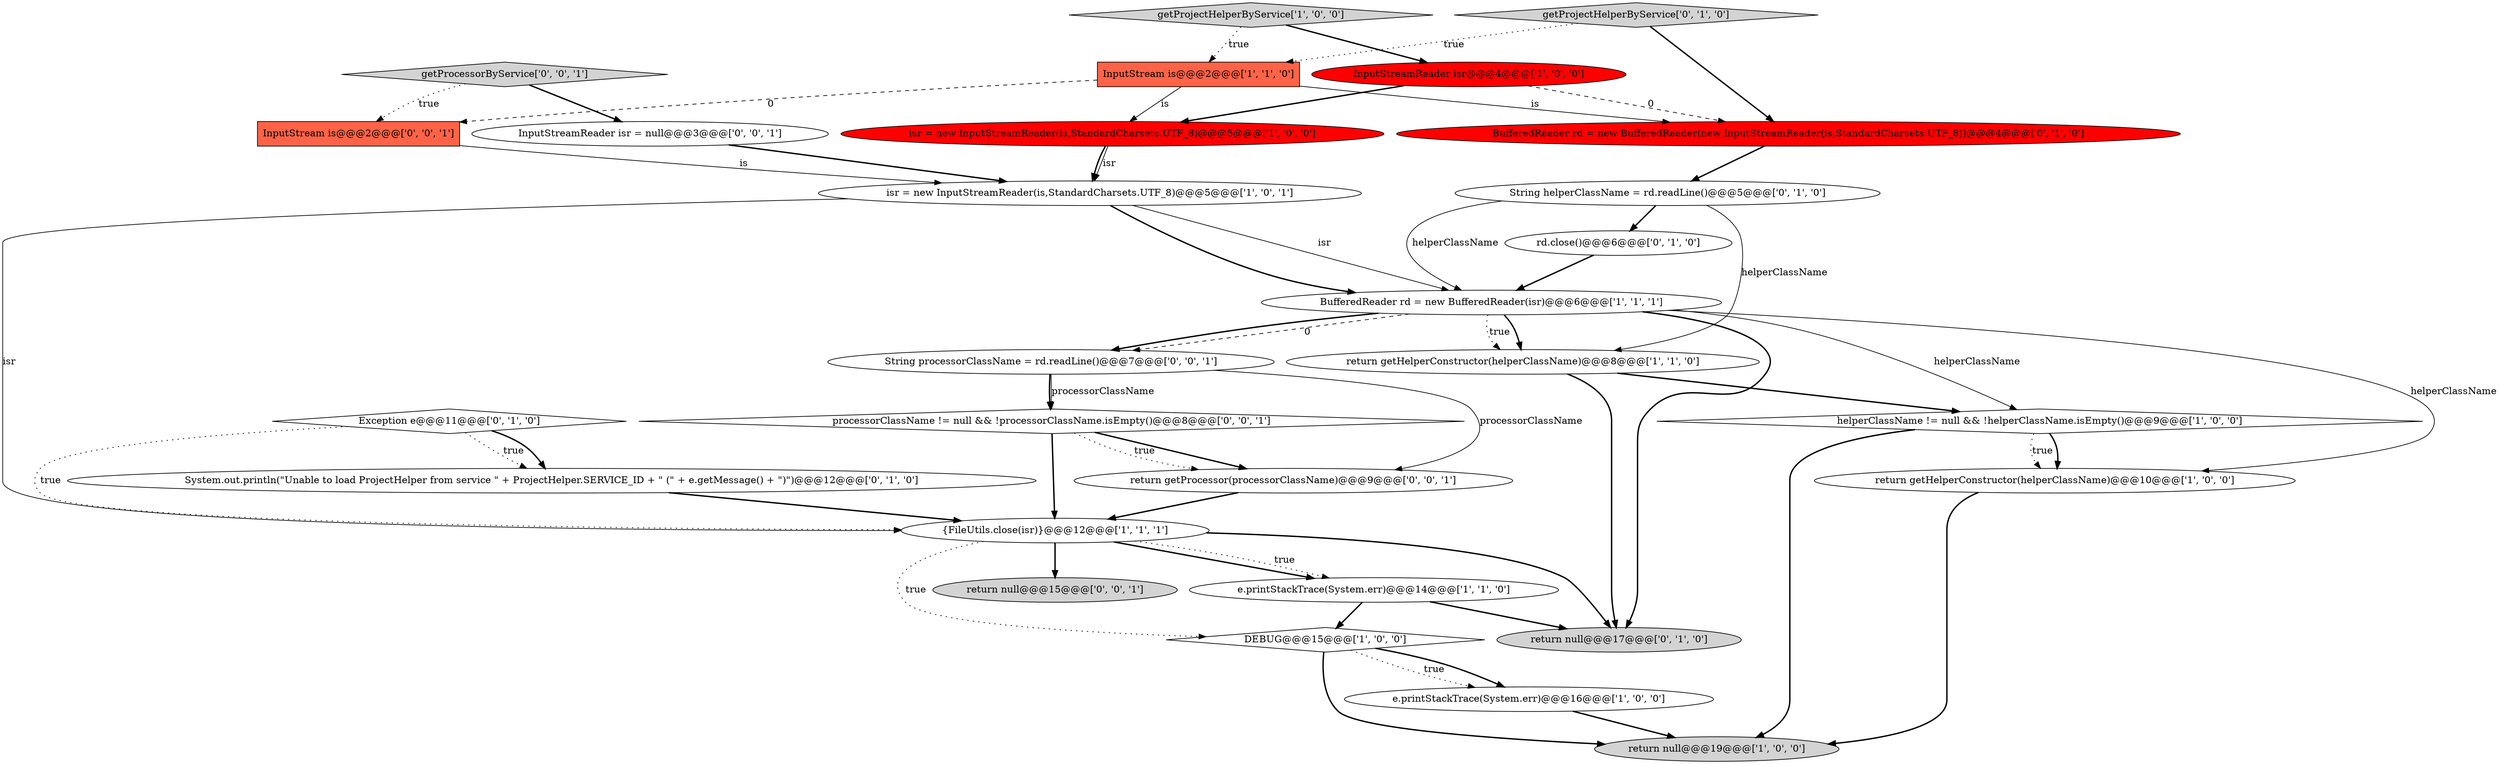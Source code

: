 digraph {
20 [style = filled, label = "BufferedReader rd = new BufferedReader(new InputStreamReader(is,StandardCharsets.UTF_8))@@@4@@@['0', '1', '0']", fillcolor = red, shape = ellipse image = "AAA1AAABBB2BBB"];
25 [style = filled, label = "processorClassName != null && !processorClassName.isEmpty()@@@8@@@['0', '0', '1']", fillcolor = white, shape = diamond image = "AAA0AAABBB3BBB"];
26 [style = filled, label = "return getProcessor(processorClassName)@@@9@@@['0', '0', '1']", fillcolor = white, shape = ellipse image = "AAA0AAABBB3BBB"];
10 [style = filled, label = "DEBUG@@@15@@@['1', '0', '0']", fillcolor = white, shape = diamond image = "AAA0AAABBB1BBB"];
17 [style = filled, label = "return null@@@17@@@['0', '1', '0']", fillcolor = lightgray, shape = ellipse image = "AAA0AAABBB2BBB"];
16 [style = filled, label = "System.out.println(\"Unable to load ProjectHelper from service \" + ProjectHelper.SERVICE_ID + \" (\" + e.getMessage() + \")\")@@@12@@@['0', '1', '0']", fillcolor = white, shape = ellipse image = "AAA0AAABBB2BBB"];
0 [style = filled, label = "InputStream is@@@2@@@['1', '1', '0']", fillcolor = tomato, shape = box image = "AAA0AAABBB1BBB"];
7 [style = filled, label = "{FileUtils.close(isr)}@@@12@@@['1', '1', '1']", fillcolor = white, shape = ellipse image = "AAA0AAABBB1BBB"];
12 [style = filled, label = "isr = new InputStreamReader(is,StandardCharsets.UTF_8)@@@5@@@['1', '0', '1']", fillcolor = white, shape = ellipse image = "AAA0AAABBB1BBB"];
1 [style = filled, label = "BufferedReader rd = new BufferedReader(isr)@@@6@@@['1', '1', '1']", fillcolor = white, shape = ellipse image = "AAA0AAABBB1BBB"];
27 [style = filled, label = "return null@@@15@@@['0', '0', '1']", fillcolor = lightgray, shape = ellipse image = "AAA0AAABBB3BBB"];
5 [style = filled, label = "isr = new InputStreamReader(is,StandardCharsets.UTF_8)@@@5@@@['1', '0', '0']", fillcolor = red, shape = ellipse image = "AAA1AAABBB1BBB"];
6 [style = filled, label = "return getHelperConstructor(helperClassName)@@@8@@@['1', '1', '0']", fillcolor = white, shape = ellipse image = "AAA0AAABBB1BBB"];
22 [style = filled, label = "InputStreamReader isr = null@@@3@@@['0', '0', '1']", fillcolor = white, shape = ellipse image = "AAA0AAABBB3BBB"];
13 [style = filled, label = "InputStreamReader isr@@@4@@@['1', '0', '0']", fillcolor = red, shape = ellipse image = "AAA1AAABBB1BBB"];
21 [style = filled, label = "getProcessorByService['0', '0', '1']", fillcolor = lightgray, shape = diamond image = "AAA0AAABBB3BBB"];
19 [style = filled, label = "String helperClassName = rd.readLine()@@@5@@@['0', '1', '0']", fillcolor = white, shape = ellipse image = "AAA0AAABBB2BBB"];
11 [style = filled, label = "return null@@@19@@@['1', '0', '0']", fillcolor = lightgray, shape = ellipse image = "AAA0AAABBB1BBB"];
4 [style = filled, label = "return getHelperConstructor(helperClassName)@@@10@@@['1', '0', '0']", fillcolor = white, shape = ellipse image = "AAA0AAABBB1BBB"];
14 [style = filled, label = "rd.close()@@@6@@@['0', '1', '0']", fillcolor = white, shape = ellipse image = "AAA0AAABBB2BBB"];
23 [style = filled, label = "String processorClassName = rd.readLine()@@@7@@@['0', '0', '1']", fillcolor = white, shape = ellipse image = "AAA0AAABBB3BBB"];
9 [style = filled, label = "helperClassName != null && !helperClassName.isEmpty()@@@9@@@['1', '0', '0']", fillcolor = white, shape = diamond image = "AAA0AAABBB1BBB"];
3 [style = filled, label = "getProjectHelperByService['1', '0', '0']", fillcolor = lightgray, shape = diamond image = "AAA0AAABBB1BBB"];
2 [style = filled, label = "e.printStackTrace(System.err)@@@16@@@['1', '0', '0']", fillcolor = white, shape = ellipse image = "AAA0AAABBB1BBB"];
24 [style = filled, label = "InputStream is@@@2@@@['0', '0', '1']", fillcolor = tomato, shape = box image = "AAA0AAABBB3BBB"];
8 [style = filled, label = "e.printStackTrace(System.err)@@@14@@@['1', '1', '0']", fillcolor = white, shape = ellipse image = "AAA0AAABBB1BBB"];
18 [style = filled, label = "getProjectHelperByService['0', '1', '0']", fillcolor = lightgray, shape = diamond image = "AAA0AAABBB2BBB"];
15 [style = filled, label = "Exception e@@@11@@@['0', '1', '0']", fillcolor = white, shape = diamond image = "AAA0AAABBB2BBB"];
6->17 [style = bold, label=""];
8->10 [style = bold, label=""];
23->25 [style = bold, label=""];
7->17 [style = bold, label=""];
7->10 [style = dotted, label="true"];
9->11 [style = bold, label=""];
26->7 [style = bold, label=""];
13->20 [style = dashed, label="0"];
9->4 [style = bold, label=""];
16->7 [style = bold, label=""];
1->4 [style = solid, label="helperClassName"];
15->16 [style = dotted, label="true"];
15->7 [style = dotted, label="true"];
7->8 [style = bold, label=""];
12->1 [style = bold, label=""];
15->16 [style = bold, label=""];
25->7 [style = bold, label=""];
23->26 [style = solid, label="processorClassName"];
12->1 [style = solid, label="isr"];
23->25 [style = solid, label="processorClassName"];
14->1 [style = bold, label=""];
1->17 [style = bold, label=""];
1->23 [style = bold, label=""];
8->17 [style = bold, label=""];
18->20 [style = bold, label=""];
12->7 [style = solid, label="isr"];
1->6 [style = bold, label=""];
19->14 [style = bold, label=""];
24->12 [style = solid, label="is"];
21->24 [style = dotted, label="true"];
1->9 [style = solid, label="helperClassName"];
19->6 [style = solid, label="helperClassName"];
5->12 [style = bold, label=""];
21->22 [style = bold, label=""];
10->2 [style = dotted, label="true"];
22->12 [style = bold, label=""];
5->12 [style = solid, label="isr"];
25->26 [style = bold, label=""];
3->0 [style = dotted, label="true"];
13->5 [style = bold, label=""];
3->13 [style = bold, label=""];
0->5 [style = solid, label="is"];
7->27 [style = bold, label=""];
9->4 [style = dotted, label="true"];
1->6 [style = dotted, label="true"];
19->1 [style = solid, label="helperClassName"];
10->2 [style = bold, label=""];
18->0 [style = dotted, label="true"];
0->24 [style = dashed, label="0"];
6->9 [style = bold, label=""];
4->11 [style = bold, label=""];
20->19 [style = bold, label=""];
7->8 [style = dotted, label="true"];
1->23 [style = dashed, label="0"];
2->11 [style = bold, label=""];
25->26 [style = dotted, label="true"];
0->20 [style = solid, label="is"];
10->11 [style = bold, label=""];
}
